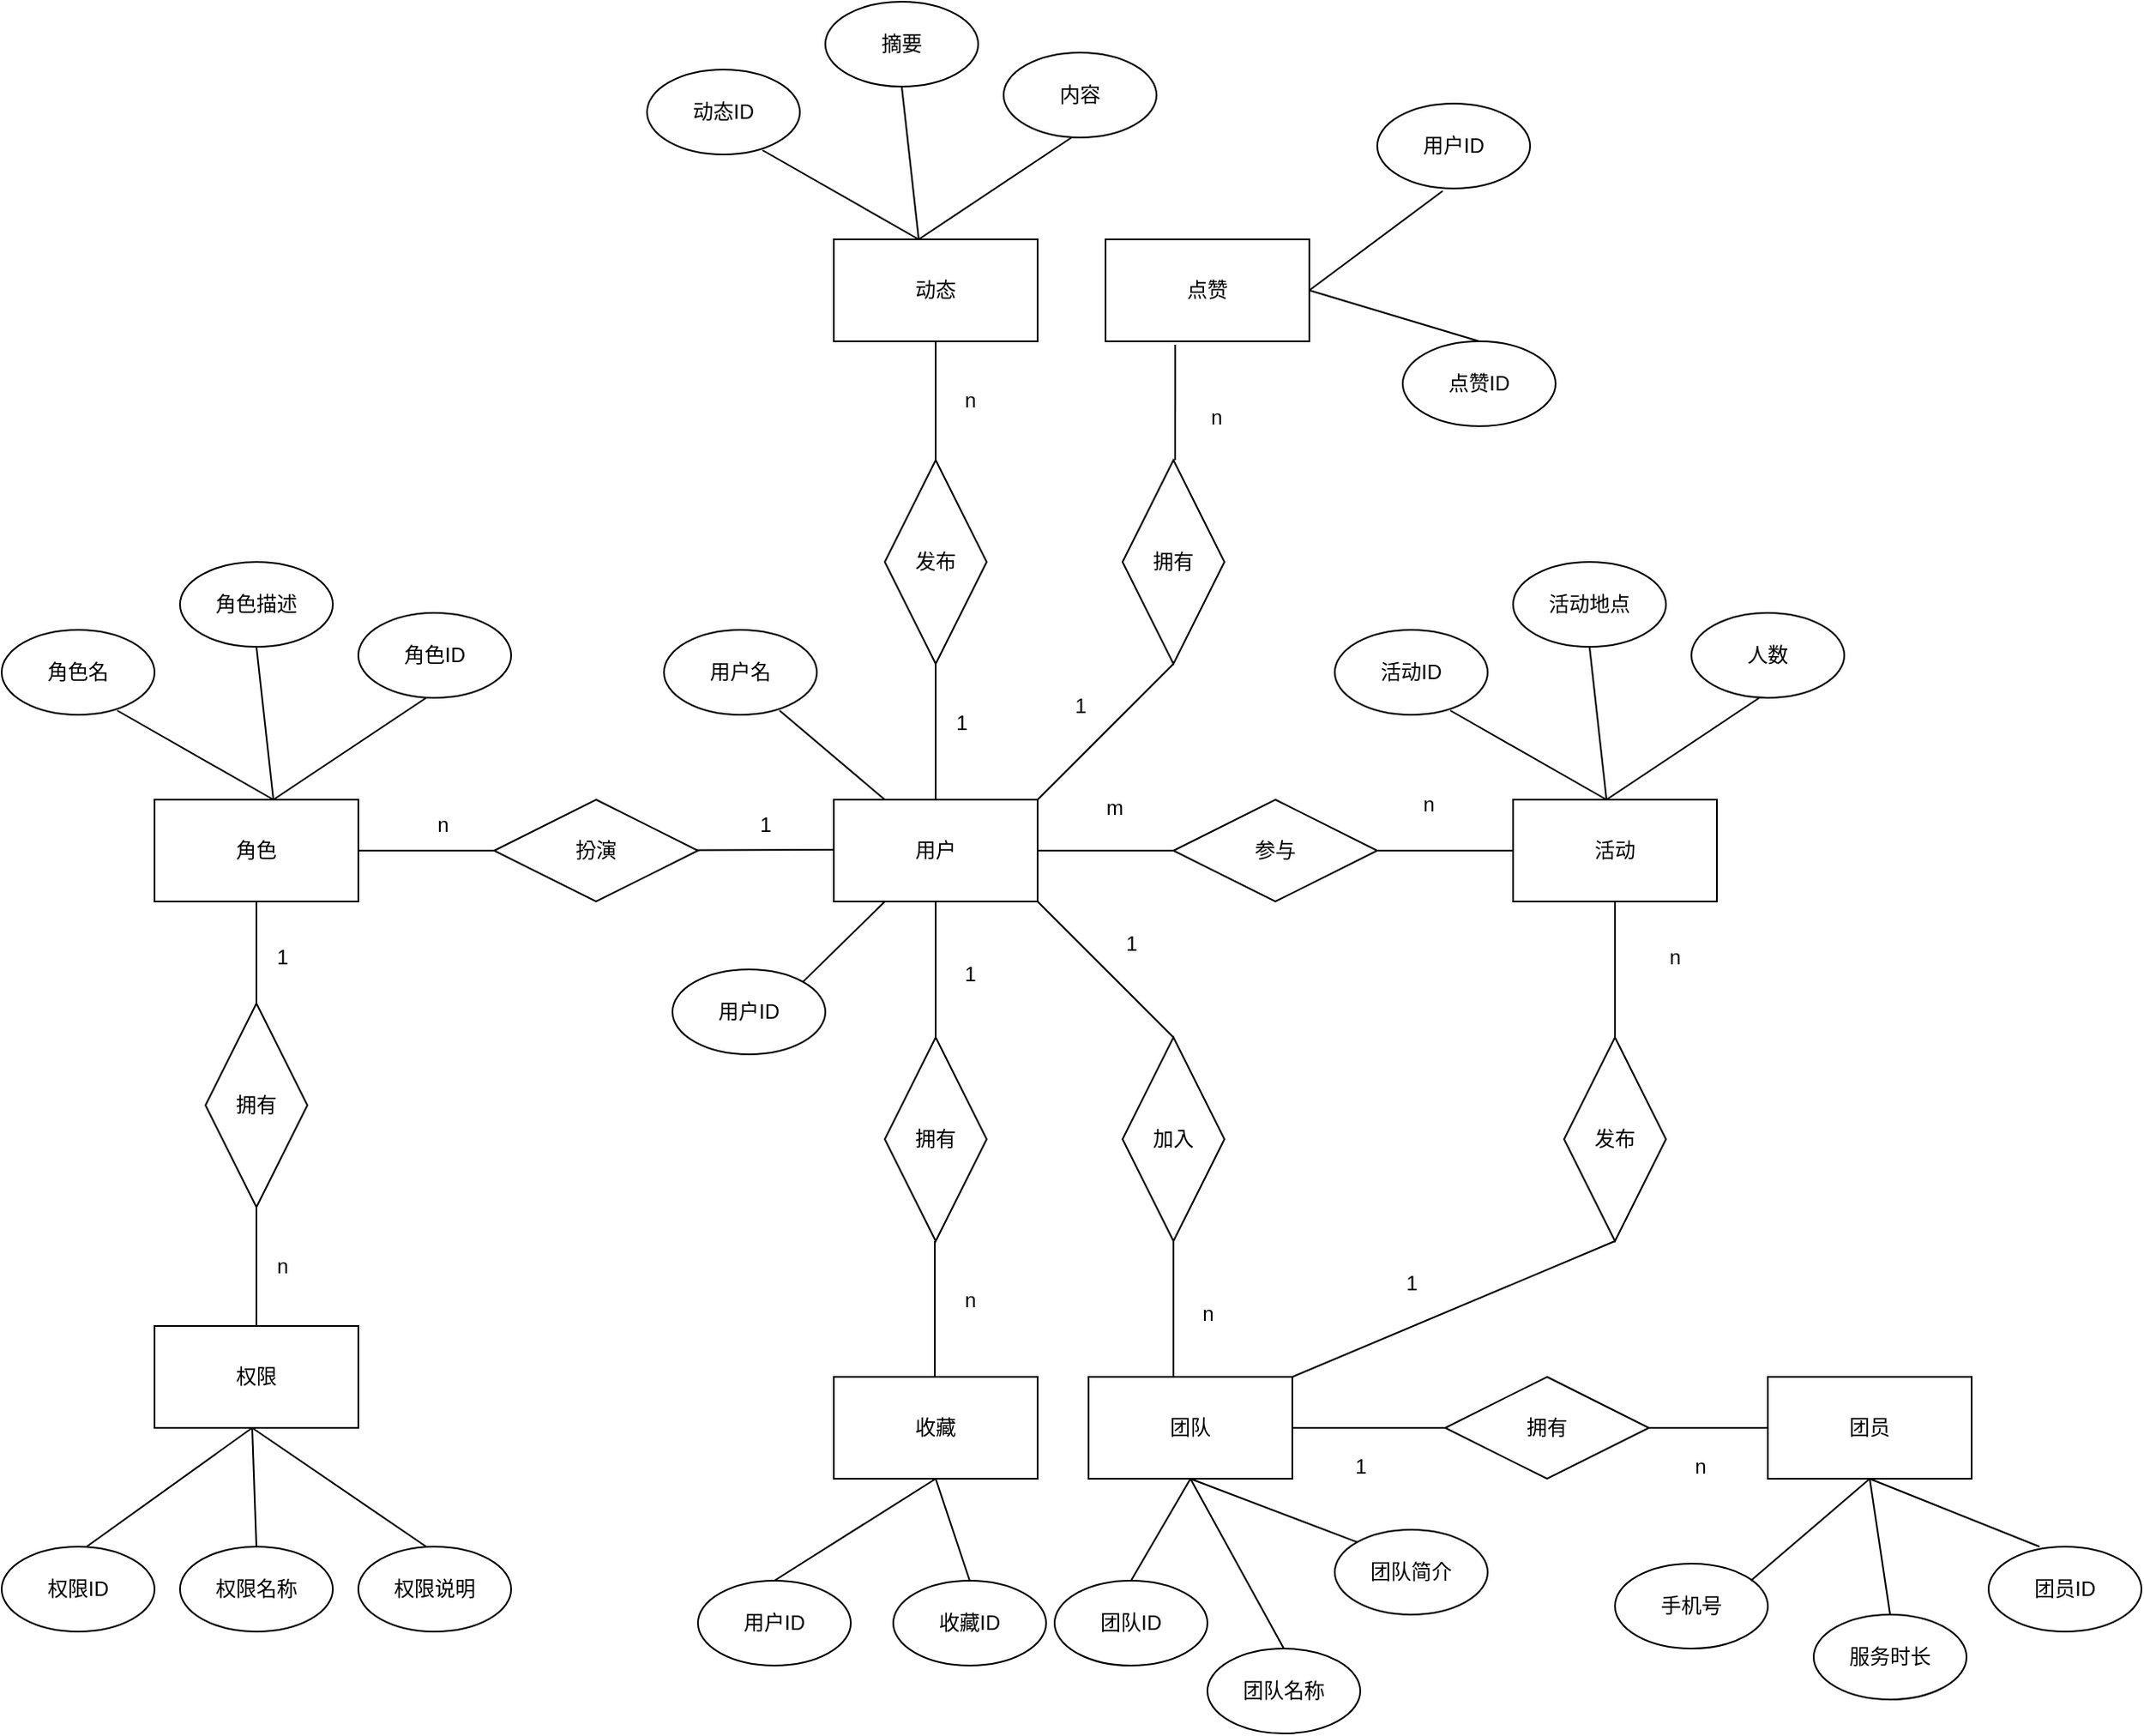 <mxfile version="21.3.7" type="device">
  <diagram id="1H4ZfxCgYYb04CGzJhf1" name="第 1 页">
    <mxGraphModel dx="1282" dy="1035" grid="0" gridSize="10" guides="1" tooltips="1" connect="1" arrows="1" fold="1" page="0" pageScale="1" pageWidth="827" pageHeight="1169" math="0" shadow="0">
      <root>
        <mxCell id="0" />
        <mxCell id="1" parent="0" />
        <mxCell id="9krOWJI3VDeB7vioqNju-25" value="活动" style="rounded=0;whiteSpace=wrap;html=1;" parent="1" vertex="1">
          <mxGeometry x="560" y="160" width="120" height="60" as="geometry" />
        </mxCell>
        <mxCell id="9krOWJI3VDeB7vioqNju-27" value="动态" style="rounded=0;whiteSpace=wrap;html=1;" parent="1" vertex="1">
          <mxGeometry x="160" y="-170" width="120" height="60" as="geometry" />
        </mxCell>
        <mxCell id="9krOWJI3VDeB7vioqNju-28" value="收藏" style="rounded=0;whiteSpace=wrap;html=1;" parent="1" vertex="1">
          <mxGeometry x="160" y="500" width="120" height="60" as="geometry" />
        </mxCell>
        <mxCell id="9krOWJI3VDeB7vioqNju-30" value="点赞" style="rounded=0;whiteSpace=wrap;html=1;rotation=0;direction=west;" parent="1" vertex="1">
          <mxGeometry x="320" y="-170" width="120" height="60" as="geometry" />
        </mxCell>
        <mxCell id="9krOWJI3VDeB7vioqNju-37" value="用户" style="rounded=0;whiteSpace=wrap;html=1;" parent="1" vertex="1">
          <mxGeometry x="160" y="160" width="120" height="60" as="geometry" />
        </mxCell>
        <mxCell id="9krOWJI3VDeB7vioqNju-38" value="" style="endArrow=none;html=1;rounded=0;" parent="1" source="9krOWJI3VDeB7vioqNju-39" edge="1">
          <mxGeometry relative="1" as="geometry">
            <mxPoint x="280" y="190" as="sourcePoint" />
            <mxPoint x="440" y="190" as="targetPoint" />
          </mxGeometry>
        </mxCell>
        <mxCell id="9krOWJI3VDeB7vioqNju-40" value="" style="endArrow=none;html=1;rounded=0;" parent="1" target="9krOWJI3VDeB7vioqNju-39" edge="1">
          <mxGeometry relative="1" as="geometry">
            <mxPoint x="280" y="190" as="sourcePoint" />
            <mxPoint x="440" y="190" as="targetPoint" />
          </mxGeometry>
        </mxCell>
        <mxCell id="9krOWJI3VDeB7vioqNju-39" value="参与" style="shape=rhombus;perimeter=rhombusPerimeter;whiteSpace=wrap;html=1;align=center;" parent="1" vertex="1">
          <mxGeometry x="360" y="160" width="120" height="60" as="geometry" />
        </mxCell>
        <mxCell id="9krOWJI3VDeB7vioqNju-41" value="" style="endArrow=none;html=1;rounded=0;" parent="1" source="9krOWJI3VDeB7vioqNju-42" edge="1">
          <mxGeometry relative="1" as="geometry">
            <mxPoint y="189.5" as="sourcePoint" />
            <mxPoint x="160" y="189.5" as="targetPoint" />
          </mxGeometry>
        </mxCell>
        <mxCell id="9krOWJI3VDeB7vioqNju-43" value="" style="endArrow=none;html=1;rounded=0;" parent="1" target="9krOWJI3VDeB7vioqNju-42" edge="1">
          <mxGeometry relative="1" as="geometry">
            <mxPoint y="189.5" as="sourcePoint" />
            <mxPoint x="160" y="189.5" as="targetPoint" />
          </mxGeometry>
        </mxCell>
        <mxCell id="9krOWJI3VDeB7vioqNju-42" value="扮演" style="shape=rhombus;perimeter=rhombusPerimeter;whiteSpace=wrap;html=1;align=center;" parent="1" vertex="1">
          <mxGeometry x="-40" y="160" width="120" height="60" as="geometry" />
        </mxCell>
        <mxCell id="9krOWJI3VDeB7vioqNju-44" value="" style="endArrow=none;html=1;rounded=0;" parent="1" source="EtUduLyprZxs5MgkocLF-50" edge="1">
          <mxGeometry relative="1" as="geometry">
            <mxPoint x="-200" y="190" as="sourcePoint" />
            <mxPoint x="-40" y="190" as="targetPoint" />
          </mxGeometry>
        </mxCell>
        <mxCell id="9krOWJI3VDeB7vioqNju-45" value="" style="endArrow=none;html=1;rounded=0;" parent="1" target="EtUduLyprZxs5MgkocLF-50" edge="1">
          <mxGeometry relative="1" as="geometry">
            <mxPoint x="-200" y="190" as="sourcePoint" />
            <mxPoint x="-40" y="190" as="targetPoint" />
          </mxGeometry>
        </mxCell>
        <mxCell id="EtUduLyprZxs5MgkocLF-50" value="角色" style="rounded=0;whiteSpace=wrap;html=1;" parent="1" vertex="1">
          <mxGeometry x="-240" y="160" width="120" height="60" as="geometry" />
        </mxCell>
        <mxCell id="9krOWJI3VDeB7vioqNju-46" value="" style="endArrow=none;html=1;rounded=0;entryX=0.5;entryY=1;entryDx=0;entryDy=0;" parent="1" source="9krOWJI3VDeB7vioqNju-47" target="EtUduLyprZxs5MgkocLF-50" edge="1">
          <mxGeometry relative="1" as="geometry">
            <mxPoint x="-400" y="190" as="sourcePoint" />
            <mxPoint x="-240" y="190" as="targetPoint" />
          </mxGeometry>
        </mxCell>
        <mxCell id="9krOWJI3VDeB7vioqNju-47" value="拥有" style="shape=rhombus;perimeter=rhombusPerimeter;whiteSpace=wrap;html=1;align=center;direction=south;" parent="1" vertex="1">
          <mxGeometry x="-210" y="280" width="60" height="120" as="geometry" />
        </mxCell>
        <mxCell id="9krOWJI3VDeB7vioqNju-31" value="权限" style="rounded=0;whiteSpace=wrap;html=1;" parent="1" vertex="1">
          <mxGeometry x="-240" y="470" width="120" height="60" as="geometry" />
        </mxCell>
        <mxCell id="9krOWJI3VDeB7vioqNju-51" value="" style="endArrow=none;html=1;rounded=0;entryX=0;entryY=0.5;entryDx=0;entryDy=0;" parent="1" target="9krOWJI3VDeB7vioqNju-52" edge="1">
          <mxGeometry relative="1" as="geometry">
            <mxPoint x="280" y="160" as="sourcePoint" />
            <mxPoint x="360" y="120" as="targetPoint" />
          </mxGeometry>
        </mxCell>
        <mxCell id="9krOWJI3VDeB7vioqNju-52" value="拥有" style="shape=rhombus;perimeter=rhombusPerimeter;whiteSpace=wrap;html=1;align=center;direction=north;rotation=0;" parent="1" vertex="1">
          <mxGeometry x="330" y="-40" width="60" height="120" as="geometry" />
        </mxCell>
        <mxCell id="jK99TfzzwqpbATQ3lS3k-2" value="" style="endArrow=none;html=1;rounded=0;entryX=0;entryY=0.5;entryDx=0;entryDy=0;" parent="1" target="jK99TfzzwqpbATQ3lS3k-3" edge="1">
          <mxGeometry relative="1" as="geometry">
            <mxPoint x="280" y="220" as="sourcePoint" />
            <mxPoint x="360" y="270" as="targetPoint" />
          </mxGeometry>
        </mxCell>
        <mxCell id="jK99TfzzwqpbATQ3lS3k-3" value="加入" style="shape=rhombus;perimeter=rhombusPerimeter;whiteSpace=wrap;html=1;align=center;rotation=0;direction=south;" parent="1" vertex="1">
          <mxGeometry x="330" y="300" width="60" height="120" as="geometry" />
        </mxCell>
        <mxCell id="jK99TfzzwqpbATQ3lS3k-4" value="" style="endArrow=none;html=1;rounded=0;exitX=0.5;exitY=1;exitDx=0;exitDy=0;entryX=0;entryY=0.5;entryDx=0;entryDy=0;" parent="1" source="9krOWJI3VDeB7vioqNju-37" target="jK99TfzzwqpbATQ3lS3k-5" edge="1">
          <mxGeometry relative="1" as="geometry">
            <mxPoint x="110" y="370" as="sourcePoint" />
            <mxPoint x="220" y="280" as="targetPoint" />
          </mxGeometry>
        </mxCell>
        <mxCell id="jK99TfzzwqpbATQ3lS3k-5" value="拥有" style="shape=rhombus;perimeter=rhombusPerimeter;whiteSpace=wrap;html=1;align=center;direction=south;" parent="1" vertex="1">
          <mxGeometry x="190" y="300" width="60" height="120" as="geometry" />
        </mxCell>
        <mxCell id="jK99TfzzwqpbATQ3lS3k-6" value="" style="endArrow=none;html=1;rounded=0;entryX=0.5;entryY=0;entryDx=0;entryDy=0;" parent="1" target="9krOWJI3VDeB7vioqNju-37" edge="1">
          <mxGeometry relative="1" as="geometry">
            <mxPoint x="220" y="80" as="sourcePoint" />
            <mxPoint x="320" y="40" as="targetPoint" />
          </mxGeometry>
        </mxCell>
        <mxCell id="jK99TfzzwqpbATQ3lS3k-7" value="发布" style="shape=rhombus;perimeter=rhombusPerimeter;whiteSpace=wrap;html=1;align=center;direction=south;" parent="1" vertex="1">
          <mxGeometry x="190" y="-40" width="60" height="120" as="geometry" />
        </mxCell>
        <mxCell id="jK99TfzzwqpbATQ3lS3k-8" value="" style="endArrow=none;html=1;rounded=0;entryX=0.5;entryY=1;entryDx=0;entryDy=0;" parent="1" target="9krOWJI3VDeB7vioqNju-27" edge="1">
          <mxGeometry relative="1" as="geometry">
            <mxPoint x="220" y="-40" as="sourcePoint" />
            <mxPoint x="220" y="-90" as="targetPoint" />
          </mxGeometry>
        </mxCell>
        <mxCell id="jK99TfzzwqpbATQ3lS3k-14" value="" style="endArrow=none;html=1;rounded=0;" parent="1" edge="1">
          <mxGeometry relative="1" as="geometry">
            <mxPoint x="219.5" y="420" as="sourcePoint" />
            <mxPoint x="219.5" y="500" as="targetPoint" />
          </mxGeometry>
        </mxCell>
        <mxCell id="jK99TfzzwqpbATQ3lS3k-15" value="" style="endArrow=none;html=1;rounded=0;" parent="1" edge="1">
          <mxGeometry relative="1" as="geometry">
            <mxPoint x="480" y="190" as="sourcePoint" />
            <mxPoint x="560" y="190" as="targetPoint" />
          </mxGeometry>
        </mxCell>
        <mxCell id="jK99TfzzwqpbATQ3lS3k-16" value="" style="endArrow=none;html=1;rounded=0;entryX=0;entryY=0.5;entryDx=0;entryDy=0;exitX=1;exitY=0.5;exitDx=0;exitDy=0;" parent="1" source="jK99TfzzwqpbATQ3lS3k-3" target="9krOWJI3VDeB7vioqNju-33" edge="1">
          <mxGeometry relative="1" as="geometry">
            <mxPoint x="360" y="400" as="sourcePoint" />
            <mxPoint x="510" y="370" as="targetPoint" />
            <Array as="points">
              <mxPoint x="360" y="530" />
            </Array>
          </mxGeometry>
        </mxCell>
        <mxCell id="ms8w9aueRgUxu9rjxfGF-1" value="" style="endArrow=none;html=1;rounded=0;exitX=0.5;exitY=1;exitDx=0;exitDy=0;entryX=0;entryY=0.5;entryDx=0;entryDy=0;" parent="1" source="9krOWJI3VDeB7vioqNju-25" target="ms8w9aueRgUxu9rjxfGF-2" edge="1">
          <mxGeometry relative="1" as="geometry">
            <mxPoint x="680" y="190" as="sourcePoint" />
            <mxPoint x="620" y="250" as="targetPoint" />
            <Array as="points">
              <mxPoint x="620" y="300" />
            </Array>
          </mxGeometry>
        </mxCell>
        <mxCell id="ms8w9aueRgUxu9rjxfGF-2" value="发布" style="shape=rhombus;perimeter=rhombusPerimeter;whiteSpace=wrap;html=1;align=center;direction=south;" parent="1" vertex="1">
          <mxGeometry x="590" y="300" width="60" height="120" as="geometry" />
        </mxCell>
        <mxCell id="ms8w9aueRgUxu9rjxfGF-3" value="" style="endArrow=none;html=1;rounded=0;entryX=1;entryY=0.5;entryDx=0;entryDy=0;exitX=0;exitY=0.5;exitDx=0;exitDy=0;" parent="1" source="ms8w9aueRgUxu9rjxfGF-7" target="9krOWJI3VDeB7vioqNju-33" edge="1">
          <mxGeometry relative="1" as="geometry">
            <mxPoint x="930" y="170" as="sourcePoint" />
            <mxPoint x="930.5" y="200" as="targetPoint" />
          </mxGeometry>
        </mxCell>
        <mxCell id="ms8w9aueRgUxu9rjxfGF-4" value="" style="endArrow=none;html=1;rounded=0;entryX=0.5;entryY=0;entryDx=0;entryDy=0;exitX=1;exitY=0.5;exitDx=0;exitDy=0;" parent="1" source="9krOWJI3VDeB7vioqNju-47" target="9krOWJI3VDeB7vioqNju-31" edge="1">
          <mxGeometry relative="1" as="geometry">
            <mxPoint x="-180" y="420" as="sourcePoint" />
            <mxPoint x="-20" y="420" as="targetPoint" />
          </mxGeometry>
        </mxCell>
        <mxCell id="9krOWJI3VDeB7vioqNju-33" value="团队" style="rounded=0;whiteSpace=wrap;html=1;rotation=0;" parent="1" vertex="1">
          <mxGeometry x="310" y="500" width="120" height="60" as="geometry" />
        </mxCell>
        <mxCell id="ms8w9aueRgUxu9rjxfGF-6" style="edgeStyle=orthogonalEdgeStyle;rounded=0;orthogonalLoop=1;jettySize=auto;html=1;exitX=0.5;exitY=1;exitDx=0;exitDy=0;" parent="1" edge="1">
          <mxGeometry relative="1" as="geometry">
            <mxPoint x="870" y="585" as="sourcePoint" />
            <mxPoint x="870" y="585" as="targetPoint" />
          </mxGeometry>
        </mxCell>
        <mxCell id="ms8w9aueRgUxu9rjxfGF-7" value="拥有" style="shape=rhombus;perimeter=rhombusPerimeter;whiteSpace=wrap;html=1;align=center;" parent="1" vertex="1">
          <mxGeometry x="520" y="500" width="120" height="60" as="geometry" />
        </mxCell>
        <mxCell id="ms8w9aueRgUxu9rjxfGF-8" value="" style="endArrow=none;html=1;rounded=0;entryX=1;entryY=0;entryDx=0;entryDy=0;exitX=1;exitY=0.5;exitDx=0;exitDy=0;" parent="1" source="ms8w9aueRgUxu9rjxfGF-2" target="9krOWJI3VDeB7vioqNju-33" edge="1">
          <mxGeometry relative="1" as="geometry">
            <mxPoint x="630" y="420" as="sourcePoint" />
            <mxPoint x="690" y="420" as="targetPoint" />
          </mxGeometry>
        </mxCell>
        <mxCell id="ms8w9aueRgUxu9rjxfGF-10" value="1" style="text;html=1;strokeColor=none;fillColor=none;align=center;verticalAlign=middle;whiteSpace=wrap;rounded=0;" parent="1" vertex="1">
          <mxGeometry x="90" y="160" width="60" height="30" as="geometry" />
        </mxCell>
        <mxCell id="ms8w9aueRgUxu9rjxfGF-11" value="n" style="text;html=1;strokeColor=none;fillColor=none;align=center;verticalAlign=middle;whiteSpace=wrap;rounded=0;" parent="1" vertex="1">
          <mxGeometry x="-100" y="160" width="60" height="30" as="geometry" />
        </mxCell>
        <mxCell id="ms8w9aueRgUxu9rjxfGF-12" value="1" style="text;html=1;align=center;verticalAlign=middle;resizable=0;points=[];autosize=1;strokeColor=none;fillColor=none;" parent="1" vertex="1">
          <mxGeometry x="-180" y="238" width="30" height="30" as="geometry" />
        </mxCell>
        <mxCell id="ms8w9aueRgUxu9rjxfGF-14" value="n" style="text;html=1;align=center;verticalAlign=middle;resizable=0;points=[];autosize=1;strokeColor=none;fillColor=none;" parent="1" vertex="1">
          <mxGeometry x="-180" y="420" width="30" height="30" as="geometry" />
        </mxCell>
        <mxCell id="ms8w9aueRgUxu9rjxfGF-16" value="1" style="text;html=1;align=center;verticalAlign=middle;resizable=0;points=[];autosize=1;strokeColor=none;fillColor=none;" parent="1" vertex="1">
          <mxGeometry x="225" y="248" width="30" height="30" as="geometry" />
        </mxCell>
        <mxCell id="ms8w9aueRgUxu9rjxfGF-17" value="n" style="text;html=1;align=center;verticalAlign=middle;resizable=0;points=[];autosize=1;strokeColor=none;fillColor=none;" parent="1" vertex="1">
          <mxGeometry x="225" y="440" width="30" height="30" as="geometry" />
        </mxCell>
        <mxCell id="ms8w9aueRgUxu9rjxfGF-19" value="1" style="text;html=1;align=center;verticalAlign=middle;resizable=0;points=[];autosize=1;strokeColor=none;fillColor=none;" parent="1" vertex="1">
          <mxGeometry x="220" y="100" width="30" height="30" as="geometry" />
        </mxCell>
        <mxCell id="ms8w9aueRgUxu9rjxfGF-21" value="1" style="text;html=1;align=center;verticalAlign=middle;resizable=0;points=[];autosize=1;strokeColor=none;fillColor=none;" parent="1" vertex="1">
          <mxGeometry x="290" y="90" width="30" height="30" as="geometry" />
        </mxCell>
        <mxCell id="ms8w9aueRgUxu9rjxfGF-23" value="n" style="text;html=1;align=center;verticalAlign=middle;resizable=0;points=[];autosize=1;strokeColor=none;fillColor=none;" parent="1" vertex="1">
          <mxGeometry x="370" y="-80" width="30" height="30" as="geometry" />
        </mxCell>
        <mxCell id="ms8w9aueRgUxu9rjxfGF-30" value="" style="endArrow=none;html=1;rounded=0;entryX=0.658;entryY=-0.033;entryDx=0;entryDy=0;entryPerimeter=0;" parent="1" target="9krOWJI3VDeB7vioqNju-30" edge="1">
          <mxGeometry relative="1" as="geometry">
            <mxPoint x="361" y="-40" as="sourcePoint" />
            <mxPoint x="520" y="-10" as="targetPoint" />
          </mxGeometry>
        </mxCell>
        <mxCell id="ms8w9aueRgUxu9rjxfGF-31" value="" style="endArrow=none;html=1;rounded=0;exitX=1;exitY=0.5;exitDx=0;exitDy=0;" parent="1" source="ms8w9aueRgUxu9rjxfGF-7" target="9krOWJI3VDeB7vioqNju-34" edge="1">
          <mxGeometry relative="1" as="geometry">
            <mxPoint x="640" y="530" as="sourcePoint" />
            <mxPoint x="940" y="530" as="targetPoint" />
          </mxGeometry>
        </mxCell>
        <mxCell id="9krOWJI3VDeB7vioqNju-34" value="团员" style="rounded=0;whiteSpace=wrap;html=1;" parent="1" vertex="1">
          <mxGeometry x="710" y="500" width="120" height="60" as="geometry" />
        </mxCell>
        <mxCell id="ms8w9aueRgUxu9rjxfGF-33" value="n" style="text;html=1;align=center;verticalAlign=middle;resizable=0;points=[];autosize=1;strokeColor=none;fillColor=none;" parent="1" vertex="1">
          <mxGeometry x="225" y="-90" width="30" height="30" as="geometry" />
        </mxCell>
        <mxCell id="ms8w9aueRgUxu9rjxfGF-34" value="m" style="text;html=1;align=center;verticalAlign=middle;resizable=0;points=[];autosize=1;strokeColor=none;fillColor=none;" parent="1" vertex="1">
          <mxGeometry x="310" y="150" width="30" height="30" as="geometry" />
        </mxCell>
        <mxCell id="ms8w9aueRgUxu9rjxfGF-36" value="n" style="text;html=1;align=center;verticalAlign=middle;resizable=0;points=[];autosize=1;strokeColor=none;fillColor=none;" parent="1" vertex="1">
          <mxGeometry x="495" y="148" width="30" height="30" as="geometry" />
        </mxCell>
        <mxCell id="ms8w9aueRgUxu9rjxfGF-37" value="1" style="text;html=1;align=center;verticalAlign=middle;resizable=0;points=[];autosize=1;strokeColor=none;fillColor=none;" parent="1" vertex="1">
          <mxGeometry x="320" y="230" width="30" height="30" as="geometry" />
        </mxCell>
        <mxCell id="ms8w9aueRgUxu9rjxfGF-38" value="n" style="text;html=1;align=center;verticalAlign=middle;resizable=0;points=[];autosize=1;strokeColor=none;fillColor=none;" parent="1" vertex="1">
          <mxGeometry x="365" y="448" width="30" height="30" as="geometry" />
        </mxCell>
        <mxCell id="ms8w9aueRgUxu9rjxfGF-39" value="1" style="text;html=1;align=center;verticalAlign=middle;resizable=0;points=[];autosize=1;strokeColor=none;fillColor=none;" parent="1" vertex="1">
          <mxGeometry x="455" y="538" width="30" height="30" as="geometry" />
        </mxCell>
        <mxCell id="ms8w9aueRgUxu9rjxfGF-40" value="n" style="text;html=1;align=center;verticalAlign=middle;resizable=0;points=[];autosize=1;strokeColor=none;fillColor=none;" parent="1" vertex="1">
          <mxGeometry x="655" y="538" width="30" height="30" as="geometry" />
        </mxCell>
        <mxCell id="ms8w9aueRgUxu9rjxfGF-41" value="1" style="text;html=1;align=center;verticalAlign=middle;resizable=0;points=[];autosize=1;strokeColor=none;fillColor=none;" parent="1" vertex="1">
          <mxGeometry x="485" y="430" width="30" height="30" as="geometry" />
        </mxCell>
        <mxCell id="ms8w9aueRgUxu9rjxfGF-42" value="n" style="text;html=1;align=center;verticalAlign=middle;resizable=0;points=[];autosize=1;strokeColor=none;fillColor=none;" parent="1" vertex="1">
          <mxGeometry x="640" y="238" width="30" height="30" as="geometry" />
        </mxCell>
        <mxCell id="xYXVTtww8yVs2YKG9EsY-1" value="" style="endArrow=none;html=1;rounded=0;entryX=0.756;entryY=0.95;entryDx=0;entryDy=0;entryPerimeter=0;" edge="1" parent="1" target="xYXVTtww8yVs2YKG9EsY-2">
          <mxGeometry width="50" height="50" relative="1" as="geometry">
            <mxPoint x="-170" y="160" as="sourcePoint" />
            <mxPoint x="-240" y="100" as="targetPoint" />
          </mxGeometry>
        </mxCell>
        <mxCell id="xYXVTtww8yVs2YKG9EsY-2" value="角色名" style="ellipse;whiteSpace=wrap;html=1;" vertex="1" parent="1">
          <mxGeometry x="-330" y="60" width="90" height="50" as="geometry" />
        </mxCell>
        <mxCell id="xYXVTtww8yVs2YKG9EsY-4" value="角色描述" style="ellipse;whiteSpace=wrap;html=1;" vertex="1" parent="1">
          <mxGeometry x="-225" y="20" width="90" height="50" as="geometry" />
        </mxCell>
        <mxCell id="xYXVTtww8yVs2YKG9EsY-5" value="角色ID" style="ellipse;whiteSpace=wrap;html=1;" vertex="1" parent="1">
          <mxGeometry x="-120" y="50" width="90" height="50" as="geometry" />
        </mxCell>
        <mxCell id="xYXVTtww8yVs2YKG9EsY-6" value="" style="endArrow=none;html=1;rounded=0;entryX=0.5;entryY=1;entryDx=0;entryDy=0;" edge="1" parent="1" target="xYXVTtww8yVs2YKG9EsY-4">
          <mxGeometry width="50" height="50" relative="1" as="geometry">
            <mxPoint x="-170" y="160" as="sourcePoint" />
            <mxPoint x="-150" y="110" as="targetPoint" />
          </mxGeometry>
        </mxCell>
        <mxCell id="xYXVTtww8yVs2YKG9EsY-7" value="" style="endArrow=none;html=1;rounded=0;" edge="1" parent="1">
          <mxGeometry width="50" height="50" relative="1" as="geometry">
            <mxPoint x="-170" y="160" as="sourcePoint" />
            <mxPoint x="-80" y="100" as="targetPoint" />
          </mxGeometry>
        </mxCell>
        <mxCell id="xYXVTtww8yVs2YKG9EsY-9" value="" style="endArrow=none;html=1;rounded=0;entryX=0.756;entryY=0.95;entryDx=0;entryDy=0;entryPerimeter=0;" edge="1" parent="1" target="xYXVTtww8yVs2YKG9EsY-10">
          <mxGeometry width="50" height="50" relative="1" as="geometry">
            <mxPoint x="210" y="-170" as="sourcePoint" />
            <mxPoint x="140" y="-230" as="targetPoint" />
          </mxGeometry>
        </mxCell>
        <mxCell id="xYXVTtww8yVs2YKG9EsY-10" value="动态ID" style="ellipse;whiteSpace=wrap;html=1;" vertex="1" parent="1">
          <mxGeometry x="50" y="-270" width="90" height="50" as="geometry" />
        </mxCell>
        <mxCell id="xYXVTtww8yVs2YKG9EsY-11" value="摘要" style="ellipse;whiteSpace=wrap;html=1;" vertex="1" parent="1">
          <mxGeometry x="155" y="-310" width="90" height="50" as="geometry" />
        </mxCell>
        <mxCell id="xYXVTtww8yVs2YKG9EsY-12" value="内容" style="ellipse;whiteSpace=wrap;html=1;" vertex="1" parent="1">
          <mxGeometry x="260" y="-280" width="90" height="50" as="geometry" />
        </mxCell>
        <mxCell id="xYXVTtww8yVs2YKG9EsY-13" value="" style="endArrow=none;html=1;rounded=0;entryX=0.5;entryY=1;entryDx=0;entryDy=0;" edge="1" parent="1" target="xYXVTtww8yVs2YKG9EsY-11">
          <mxGeometry width="50" height="50" relative="1" as="geometry">
            <mxPoint x="210" y="-170" as="sourcePoint" />
            <mxPoint x="230" y="-220" as="targetPoint" />
          </mxGeometry>
        </mxCell>
        <mxCell id="xYXVTtww8yVs2YKG9EsY-14" value="" style="endArrow=none;html=1;rounded=0;" edge="1" parent="1">
          <mxGeometry width="50" height="50" relative="1" as="geometry">
            <mxPoint x="210" y="-170" as="sourcePoint" />
            <mxPoint x="300" y="-230" as="targetPoint" />
          </mxGeometry>
        </mxCell>
        <mxCell id="xYXVTtww8yVs2YKG9EsY-17" value="点赞ID" style="ellipse;whiteSpace=wrap;html=1;" vertex="1" parent="1">
          <mxGeometry x="495" y="-110" width="90" height="50" as="geometry" />
        </mxCell>
        <mxCell id="xYXVTtww8yVs2YKG9EsY-18" value="用户ID" style="ellipse;whiteSpace=wrap;html=1;" vertex="1" parent="1">
          <mxGeometry x="480" y="-250" width="90" height="50" as="geometry" />
        </mxCell>
        <mxCell id="xYXVTtww8yVs2YKG9EsY-19" value="" style="endArrow=none;html=1;rounded=0;entryX=0.5;entryY=0;entryDx=0;entryDy=0;" edge="1" parent="1" target="xYXVTtww8yVs2YKG9EsY-17">
          <mxGeometry width="50" height="50" relative="1" as="geometry">
            <mxPoint x="440" y="-140" as="sourcePoint" />
            <mxPoint x="415" y="-220" as="targetPoint" />
          </mxGeometry>
        </mxCell>
        <mxCell id="xYXVTtww8yVs2YKG9EsY-20" value="" style="endArrow=none;html=1;rounded=0;entryX=0.428;entryY=1.03;entryDx=0;entryDy=0;entryPerimeter=0;exitX=0;exitY=0.5;exitDx=0;exitDy=0;" edge="1" parent="1" source="9krOWJI3VDeB7vioqNju-30" target="xYXVTtww8yVs2YKG9EsY-18">
          <mxGeometry width="50" height="50" relative="1" as="geometry">
            <mxPoint x="395" y="-170" as="sourcePoint" />
            <mxPoint x="485" y="-230" as="targetPoint" />
          </mxGeometry>
        </mxCell>
        <mxCell id="xYXVTtww8yVs2YKG9EsY-21" value="" style="endArrow=none;html=1;rounded=0;entryX=0.756;entryY=0.95;entryDx=0;entryDy=0;entryPerimeter=0;" edge="1" parent="1" target="xYXVTtww8yVs2YKG9EsY-22">
          <mxGeometry width="50" height="50" relative="1" as="geometry">
            <mxPoint x="615" y="160" as="sourcePoint" />
            <mxPoint x="545" y="100" as="targetPoint" />
          </mxGeometry>
        </mxCell>
        <mxCell id="xYXVTtww8yVs2YKG9EsY-22" value="活动ID" style="ellipse;whiteSpace=wrap;html=1;" vertex="1" parent="1">
          <mxGeometry x="455" y="60" width="90" height="50" as="geometry" />
        </mxCell>
        <mxCell id="xYXVTtww8yVs2YKG9EsY-23" value="活动地点" style="ellipse;whiteSpace=wrap;html=1;" vertex="1" parent="1">
          <mxGeometry x="560" y="20" width="90" height="50" as="geometry" />
        </mxCell>
        <mxCell id="xYXVTtww8yVs2YKG9EsY-24" value="人数" style="ellipse;whiteSpace=wrap;html=1;" vertex="1" parent="1">
          <mxGeometry x="665" y="50" width="90" height="50" as="geometry" />
        </mxCell>
        <mxCell id="xYXVTtww8yVs2YKG9EsY-25" value="" style="endArrow=none;html=1;rounded=0;entryX=0.5;entryY=1;entryDx=0;entryDy=0;" edge="1" parent="1" target="xYXVTtww8yVs2YKG9EsY-23">
          <mxGeometry width="50" height="50" relative="1" as="geometry">
            <mxPoint x="615" y="160" as="sourcePoint" />
            <mxPoint x="635" y="110" as="targetPoint" />
          </mxGeometry>
        </mxCell>
        <mxCell id="xYXVTtww8yVs2YKG9EsY-26" value="" style="endArrow=none;html=1;rounded=0;" edge="1" parent="1">
          <mxGeometry width="50" height="50" relative="1" as="geometry">
            <mxPoint x="615" y="160" as="sourcePoint" />
            <mxPoint x="705" y="100" as="targetPoint" />
          </mxGeometry>
        </mxCell>
        <mxCell id="xYXVTtww8yVs2YKG9EsY-28" value="手机号" style="ellipse;whiteSpace=wrap;html=1;" vertex="1" parent="1">
          <mxGeometry x="620" y="610" width="90" height="50" as="geometry" />
        </mxCell>
        <mxCell id="xYXVTtww8yVs2YKG9EsY-30" value="团员ID" style="ellipse;whiteSpace=wrap;html=1;" vertex="1" parent="1">
          <mxGeometry x="840" y="600" width="90" height="50" as="geometry" />
        </mxCell>
        <mxCell id="xYXVTtww8yVs2YKG9EsY-31" value="" style="endArrow=none;html=1;rounded=0;exitX=0.5;exitY=1;exitDx=0;exitDy=0;" edge="1" parent="1" source="9krOWJI3VDeB7vioqNju-34">
          <mxGeometry width="50" height="50" relative="1" as="geometry">
            <mxPoint x="940" y="725" as="sourcePoint" />
            <mxPoint x="700" y="620" as="targetPoint" />
          </mxGeometry>
        </mxCell>
        <mxCell id="xYXVTtww8yVs2YKG9EsY-32" value="" style="endArrow=none;html=1;rounded=0;entryX=0.5;entryY=1;entryDx=0;entryDy=0;" edge="1" parent="1" target="9krOWJI3VDeB7vioqNju-34">
          <mxGeometry width="50" height="50" relative="1" as="geometry">
            <mxPoint x="870" y="600" as="sourcePoint" />
            <mxPoint x="1030" y="665" as="targetPoint" />
          </mxGeometry>
        </mxCell>
        <mxCell id="xYXVTtww8yVs2YKG9EsY-33" value="" style="endArrow=none;html=1;rounded=0;entryX=0.5;entryY=0;entryDx=0;entryDy=0;exitX=0.5;exitY=1;exitDx=0;exitDy=0;" edge="1" parent="1" target="xYXVTtww8yVs2YKG9EsY-34" source="9krOWJI3VDeB7vioqNju-33">
          <mxGeometry width="50" height="50" relative="1" as="geometry">
            <mxPoint x="500" y="730" as="sourcePoint" />
            <mxPoint x="430" y="670" as="targetPoint" />
          </mxGeometry>
        </mxCell>
        <mxCell id="xYXVTtww8yVs2YKG9EsY-34" value="团队ID" style="ellipse;whiteSpace=wrap;html=1;" vertex="1" parent="1">
          <mxGeometry x="290" y="620" width="90" height="50" as="geometry" />
        </mxCell>
        <mxCell id="xYXVTtww8yVs2YKG9EsY-35" value="团队名称" style="ellipse;whiteSpace=wrap;html=1;" vertex="1" parent="1">
          <mxGeometry x="380" y="660" width="90" height="50" as="geometry" />
        </mxCell>
        <mxCell id="xYXVTtww8yVs2YKG9EsY-36" value="团队简介" style="ellipse;whiteSpace=wrap;html=1;" vertex="1" parent="1">
          <mxGeometry x="455" y="590" width="90" height="50" as="geometry" />
        </mxCell>
        <mxCell id="xYXVTtww8yVs2YKG9EsY-37" value="" style="endArrow=none;html=1;rounded=0;exitX=0.5;exitY=1;exitDx=0;exitDy=0;entryX=0;entryY=0;entryDx=0;entryDy=0;" edge="1" parent="1" target="xYXVTtww8yVs2YKG9EsY-36" source="9krOWJI3VDeB7vioqNju-33">
          <mxGeometry width="50" height="50" relative="1" as="geometry">
            <mxPoint x="500" y="730" as="sourcePoint" />
            <mxPoint x="460" y="600" as="targetPoint" />
          </mxGeometry>
        </mxCell>
        <mxCell id="xYXVTtww8yVs2YKG9EsY-38" value="" style="endArrow=none;html=1;rounded=0;entryX=0.5;entryY=0;entryDx=0;entryDy=0;" edge="1" parent="1" target="xYXVTtww8yVs2YKG9EsY-35">
          <mxGeometry width="50" height="50" relative="1" as="geometry">
            <mxPoint x="370" y="560" as="sourcePoint" />
            <mxPoint x="600" y="800" as="targetPoint" />
          </mxGeometry>
        </mxCell>
        <mxCell id="xYXVTtww8yVs2YKG9EsY-42" value="收藏ID" style="ellipse;whiteSpace=wrap;html=1;" vertex="1" parent="1">
          <mxGeometry x="195" y="620" width="90" height="50" as="geometry" />
        </mxCell>
        <mxCell id="xYXVTtww8yVs2YKG9EsY-44" value="" style="endArrow=none;html=1;rounded=0;exitX=0.5;exitY=0;exitDx=0;exitDy=0;" edge="1" parent="1" source="xYXVTtww8yVs2YKG9EsY-42">
          <mxGeometry width="50" height="50" relative="1" as="geometry">
            <mxPoint x="290" y="600" as="sourcePoint" />
            <mxPoint x="220" y="560" as="targetPoint" />
          </mxGeometry>
        </mxCell>
        <mxCell id="xYXVTtww8yVs2YKG9EsY-45" value="" style="endArrow=none;html=1;rounded=0;" edge="1" parent="1">
          <mxGeometry width="50" height="50" relative="1" as="geometry">
            <mxPoint x="-182.5" y="530" as="sourcePoint" />
            <mxPoint x="-280" y="600" as="targetPoint" />
          </mxGeometry>
        </mxCell>
        <mxCell id="xYXVTtww8yVs2YKG9EsY-46" value="权限ID" style="ellipse;whiteSpace=wrap;html=1;" vertex="1" parent="1">
          <mxGeometry x="-330" y="600" width="90" height="50" as="geometry" />
        </mxCell>
        <mxCell id="xYXVTtww8yVs2YKG9EsY-47" value="权限名称" style="ellipse;whiteSpace=wrap;html=1;" vertex="1" parent="1">
          <mxGeometry x="-225" y="600" width="90" height="50" as="geometry" />
        </mxCell>
        <mxCell id="xYXVTtww8yVs2YKG9EsY-48" value="权限说明" style="ellipse;whiteSpace=wrap;html=1;" vertex="1" parent="1">
          <mxGeometry x="-120" y="600" width="90" height="50" as="geometry" />
        </mxCell>
        <mxCell id="xYXVTtww8yVs2YKG9EsY-49" value="" style="endArrow=none;html=1;rounded=0;" edge="1" parent="1">
          <mxGeometry width="50" height="50" relative="1" as="geometry">
            <mxPoint x="-182.5" y="530" as="sourcePoint" />
            <mxPoint x="-180" y="600" as="targetPoint" />
          </mxGeometry>
        </mxCell>
        <mxCell id="xYXVTtww8yVs2YKG9EsY-50" value="" style="endArrow=none;html=1;rounded=0;" edge="1" parent="1">
          <mxGeometry width="50" height="50" relative="1" as="geometry">
            <mxPoint x="-182.5" y="530" as="sourcePoint" />
            <mxPoint x="-80" y="600" as="targetPoint" />
          </mxGeometry>
        </mxCell>
        <mxCell id="xYXVTtww8yVs2YKG9EsY-51" value="" style="endArrow=none;html=1;rounded=0;entryX=0.756;entryY=0.95;entryDx=0;entryDy=0;entryPerimeter=0;exitX=0.25;exitY=0;exitDx=0;exitDy=0;" edge="1" parent="1" target="xYXVTtww8yVs2YKG9EsY-52" source="9krOWJI3VDeB7vioqNju-37">
          <mxGeometry width="50" height="50" relative="1" as="geometry">
            <mxPoint x="240" y="190" as="sourcePoint" />
            <mxPoint x="170" y="130" as="targetPoint" />
          </mxGeometry>
        </mxCell>
        <mxCell id="xYXVTtww8yVs2YKG9EsY-52" value="用户名" style="ellipse;whiteSpace=wrap;html=1;" vertex="1" parent="1">
          <mxGeometry x="60" y="60" width="90" height="50" as="geometry" />
        </mxCell>
        <mxCell id="xYXVTtww8yVs2YKG9EsY-53" value="用户ID" style="ellipse;whiteSpace=wrap;html=1;" vertex="1" parent="1">
          <mxGeometry x="65" y="260" width="90" height="50" as="geometry" />
        </mxCell>
        <mxCell id="xYXVTtww8yVs2YKG9EsY-55" value="" style="endArrow=none;html=1;rounded=0;exitX=0.25;exitY=1;exitDx=0;exitDy=0;entryX=1;entryY=0;entryDx=0;entryDy=0;" edge="1" parent="1" target="xYXVTtww8yVs2YKG9EsY-53" source="9krOWJI3VDeB7vioqNju-37">
          <mxGeometry width="50" height="50" relative="1" as="geometry">
            <mxPoint x="240" y="190" as="sourcePoint" />
            <mxPoint x="150" y="270" as="targetPoint" />
          </mxGeometry>
        </mxCell>
        <mxCell id="xYXVTtww8yVs2YKG9EsY-58" value="" style="endArrow=none;html=1;rounded=0;entryX=0.5;entryY=0;entryDx=0;entryDy=0;exitX=0.5;exitY=1;exitDx=0;exitDy=0;" edge="1" parent="1" source="9krOWJI3VDeB7vioqNju-34" target="xYXVTtww8yVs2YKG9EsY-29">
          <mxGeometry width="50" height="50" relative="1" as="geometry">
            <mxPoint x="940" y="725" as="sourcePoint" />
            <mxPoint x="663" y="678" as="targetPoint" />
          </mxGeometry>
        </mxCell>
        <mxCell id="xYXVTtww8yVs2YKG9EsY-29" value="服务时长" style="ellipse;whiteSpace=wrap;html=1;" vertex="1" parent="1">
          <mxGeometry x="737" y="640" width="90" height="50" as="geometry" />
        </mxCell>
        <mxCell id="xYXVTtww8yVs2YKG9EsY-59" value="" style="endArrow=none;html=1;rounded=0;entryX=0.5;entryY=0;entryDx=0;entryDy=0;exitX=0.5;exitY=1;exitDx=0;exitDy=0;" edge="1" parent="1" source="9krOWJI3VDeB7vioqNju-28" target="xYXVTtww8yVs2YKG9EsY-41">
          <mxGeometry width="50" height="50" relative="1" as="geometry">
            <mxPoint x="350" y="730" as="sourcePoint" />
            <mxPoint x="108" y="638" as="targetPoint" />
          </mxGeometry>
        </mxCell>
        <mxCell id="xYXVTtww8yVs2YKG9EsY-41" value="用户ID" style="ellipse;whiteSpace=wrap;html=1;" vertex="1" parent="1">
          <mxGeometry x="80" y="620" width="90" height="50" as="geometry" />
        </mxCell>
      </root>
    </mxGraphModel>
  </diagram>
</mxfile>
